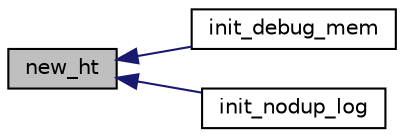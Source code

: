 digraph G
{
  edge [fontname="Helvetica",fontsize="10",labelfontname="Helvetica",labelfontsize="10"];
  node [fontname="Helvetica",fontsize="10",shape=record];
  rankdir=LR;
  Node1 [label="new_ht",height=0.2,width=0.4,color="black", fillcolor="grey75", style="filled" fontcolor="black"];
  Node1 -> Node2 [dir=back,color="midnightblue",fontsize="10",style="solid",fontname="Helvetica"];
  Node2 [label="init_debug_mem",height=0.2,width=0.4,color="black", fillcolor="white", style="filled",URL="$n__debug__mem_8c.html#a465b28122f5d12702a8a9289a978d255",tooltip="initialize debug tables"];
  Node1 -> Node3 [dir=back,color="midnightblue",fontsize="10",style="solid",fontname="Helvetica"];
  Node3 [label="init_nodup_log",height=0.2,width=0.4,color="black", fillcolor="white", style="filled",URL="$group___l_o_g.html#gaf9c9b8e129263da15345f428cd73f19e",tooltip="initialize the no duplicate logging system"];
}
